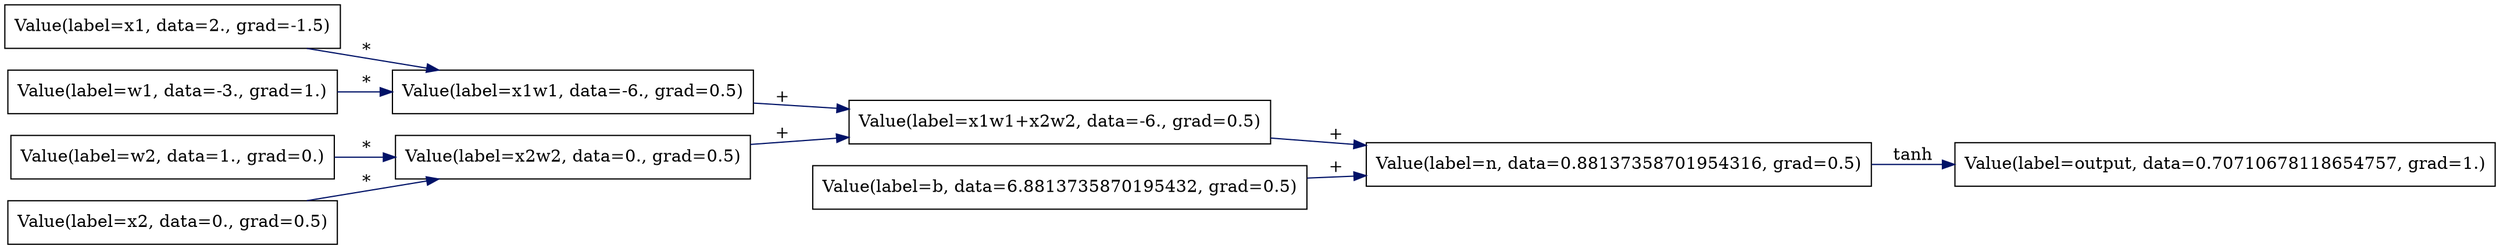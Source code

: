 digraph G {
  rankdir=LR;
  1 [label="Value(label=x1, data=2., grad=-1.5)", shape=box, ];
  2 [label="Value(label=x2, data=0., grad=0.5)", shape=box, ];
  3 [label="Value(label=w1, data=-3., grad=1.)", shape=box, ];
  4 [label="Value(label=w2, data=1., grad=0.)", shape=box, ];
  5 [label="Value(label=b, data=6.8813735870195432, grad=0.5)", shape=box, ];
  6 [label="Value(label=x1w1, data=-6., grad=0.5)", shape=box, ];
  7 [label="Value(label=x2w2, data=0., grad=0.5)", shape=box, ];
  8 [label="Value(label=x1w1+x2w2, data=-6., grad=0.5)", shape=box, ];
  9 [label="Value(label=n, data=0.88137358701954316, grad=0.5)", shape=box, ];
  10 [label="Value(label=output, data=0.70710678118654757, grad=1.)",
      shape=box, ];
  
  
  1 -> 6 [color="#001267", label="*", ];
  2 -> 7 [color="#001267", label="*", ];
  3 -> 6 [color="#001267", label="*", ];
  4 -> 7 [color="#001267", label="*", ];
  5 -> 9 [color="#001267", label="+", ];
  6 -> 8 [color="#001267", label="+", ];
  7 -> 8 [color="#001267", label="+", ];
  8 -> 9 [color="#001267", label="+", ];
  9 -> 10 [color="#001267", label="tanh", ];
  
  }